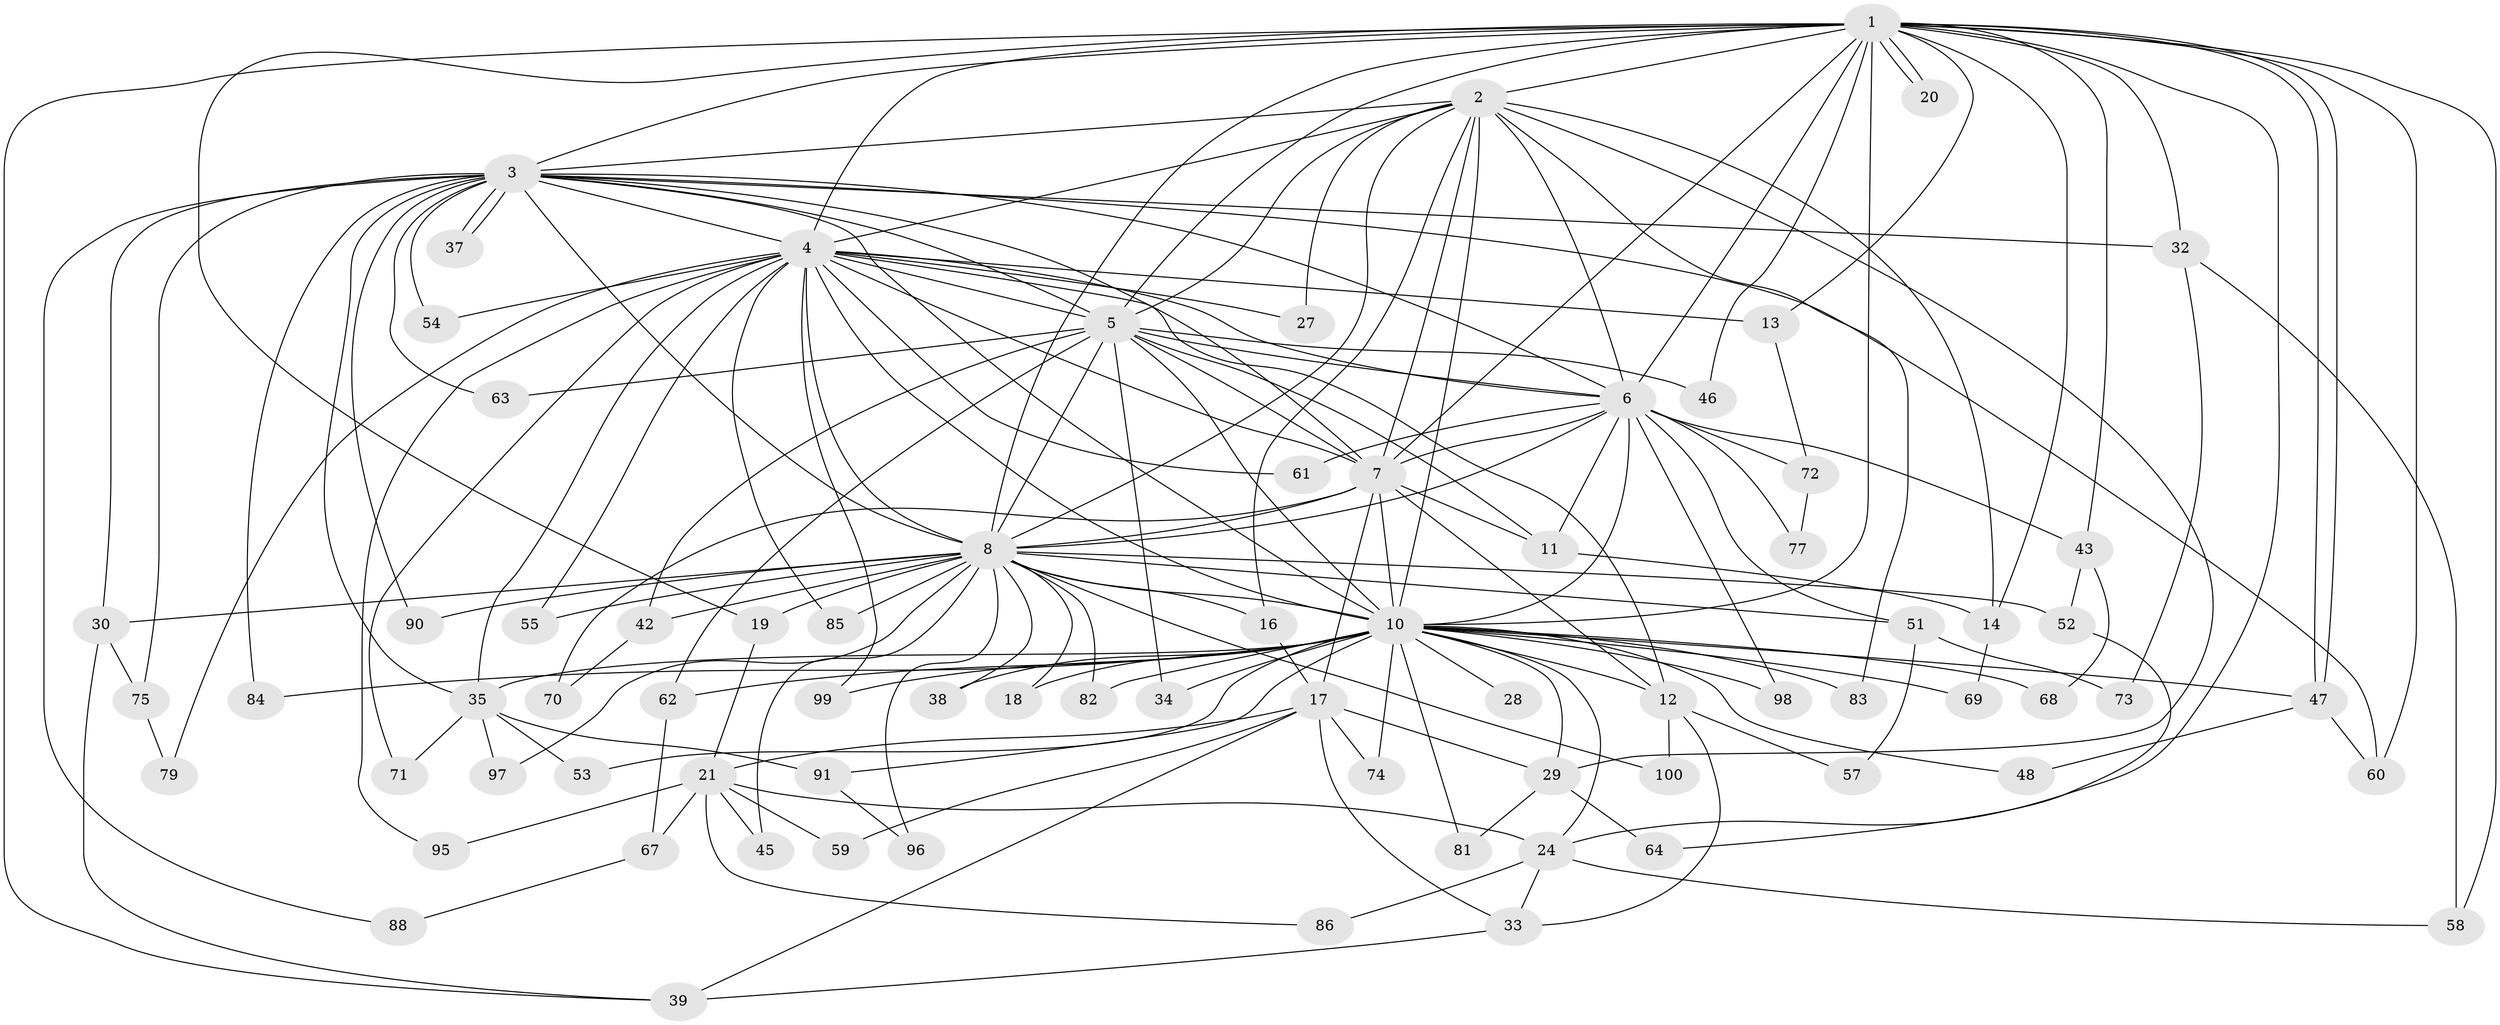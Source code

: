 // original degree distribution, {23: 0.02, 16: 0.01, 21: 0.01, 14: 0.01, 17: 0.01, 13: 0.01, 18: 0.02, 32: 0.01, 4: 0.1, 5: 0.05, 3: 0.2, 2: 0.51, 10: 0.01, 6: 0.03}
// Generated by graph-tools (version 1.1) at 2025/11/02/21/25 10:11:07]
// undirected, 76 vertices, 181 edges
graph export_dot {
graph [start="1"]
  node [color=gray90,style=filled];
  1 [super="+41"];
  2 [super="+23"];
  3 [super="+76"];
  4 [super="+31"];
  5 [super="+25"];
  6 [super="+80"];
  7 [super="+66"];
  8 [super="+9"];
  10 [super="+22"];
  11 [super="+15"];
  12 [super="+94"];
  13 [super="+44"];
  14 [super="+50"];
  16;
  17 [super="+36"];
  18;
  19;
  20;
  21 [super="+49"];
  24 [super="+26"];
  27;
  28;
  29 [super="+89"];
  30;
  32;
  33 [super="+40"];
  34;
  35 [super="+56"];
  37;
  38;
  39 [super="+78"];
  42;
  43;
  45;
  46;
  47 [super="+65"];
  48;
  51;
  52;
  53;
  54 [super="+92"];
  55;
  57;
  58 [super="+93"];
  59;
  60 [super="+87"];
  61;
  62;
  63;
  64;
  67;
  68;
  69;
  70;
  71;
  72;
  73;
  74;
  75;
  77;
  79;
  81;
  82;
  83;
  84;
  85;
  86;
  88;
  90;
  91;
  95;
  96;
  97;
  98;
  99;
  100;
  1 -- 2;
  1 -- 3;
  1 -- 4;
  1 -- 5;
  1 -- 6;
  1 -- 7;
  1 -- 8 [weight=2];
  1 -- 10;
  1 -- 13;
  1 -- 14;
  1 -- 19;
  1 -- 20;
  1 -- 20;
  1 -- 32;
  1 -- 43;
  1 -- 46;
  1 -- 47;
  1 -- 47;
  1 -- 58;
  1 -- 60;
  1 -- 39;
  1 -- 24;
  2 -- 3;
  2 -- 4;
  2 -- 5;
  2 -- 6 [weight=2];
  2 -- 7;
  2 -- 8 [weight=2];
  2 -- 10 [weight=2];
  2 -- 14;
  2 -- 16;
  2 -- 27;
  2 -- 29;
  2 -- 83;
  3 -- 4;
  3 -- 5;
  3 -- 6;
  3 -- 7;
  3 -- 8 [weight=3];
  3 -- 10;
  3 -- 30;
  3 -- 32;
  3 -- 35;
  3 -- 37;
  3 -- 37;
  3 -- 54;
  3 -- 60;
  3 -- 63;
  3 -- 75;
  3 -- 88;
  3 -- 90;
  3 -- 84;
  4 -- 5;
  4 -- 6;
  4 -- 7;
  4 -- 8 [weight=3];
  4 -- 10;
  4 -- 13 [weight=2];
  4 -- 27;
  4 -- 35;
  4 -- 54 [weight=2];
  4 -- 55;
  4 -- 61;
  4 -- 71;
  4 -- 85;
  4 -- 95;
  4 -- 99;
  4 -- 79;
  4 -- 12;
  5 -- 6;
  5 -- 7;
  5 -- 8 [weight=2];
  5 -- 10 [weight=2];
  5 -- 42;
  5 -- 46;
  5 -- 63;
  5 -- 34;
  5 -- 62;
  5 -- 11;
  6 -- 7;
  6 -- 8 [weight=2];
  6 -- 10;
  6 -- 11;
  6 -- 43;
  6 -- 51;
  6 -- 61;
  6 -- 72;
  6 -- 77;
  6 -- 98;
  7 -- 8 [weight=2];
  7 -- 10;
  7 -- 11;
  7 -- 12;
  7 -- 17 [weight=2];
  7 -- 70;
  8 -- 10 [weight=2];
  8 -- 19;
  8 -- 30;
  8 -- 42;
  8 -- 45;
  8 -- 55;
  8 -- 82;
  8 -- 85;
  8 -- 90;
  8 -- 96;
  8 -- 97;
  8 -- 100;
  8 -- 38;
  8 -- 16;
  8 -- 18;
  8 -- 51;
  8 -- 52;
  10 -- 12;
  10 -- 18;
  10 -- 24;
  10 -- 28 [weight=2];
  10 -- 34;
  10 -- 38;
  10 -- 48;
  10 -- 53;
  10 -- 62;
  10 -- 68;
  10 -- 69;
  10 -- 74;
  10 -- 81;
  10 -- 83;
  10 -- 84;
  10 -- 91;
  10 -- 98;
  10 -- 99;
  10 -- 35;
  10 -- 47;
  10 -- 82;
  10 -- 29;
  11 -- 14;
  12 -- 33;
  12 -- 57;
  12 -- 100;
  13 -- 72;
  14 -- 69;
  16 -- 17;
  17 -- 21 [weight=2];
  17 -- 29;
  17 -- 33;
  17 -- 59;
  17 -- 74;
  17 -- 39;
  19 -- 21;
  21 -- 24;
  21 -- 45;
  21 -- 59;
  21 -- 67;
  21 -- 86;
  21 -- 95;
  24 -- 86;
  24 -- 33;
  24 -- 58;
  29 -- 64;
  29 -- 81;
  30 -- 39;
  30 -- 75;
  32 -- 58;
  32 -- 73;
  33 -- 39;
  35 -- 53;
  35 -- 71;
  35 -- 91;
  35 -- 97;
  42 -- 70;
  43 -- 52;
  43 -- 68;
  47 -- 48;
  47 -- 60;
  51 -- 57;
  51 -- 73;
  52 -- 64;
  62 -- 67;
  67 -- 88;
  72 -- 77;
  75 -- 79;
  91 -- 96;
}
